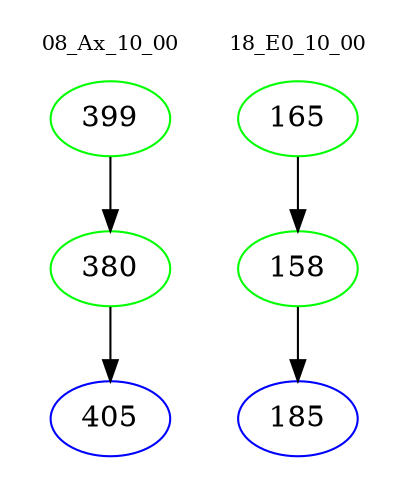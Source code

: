 digraph{
subgraph cluster_0 {
color = white
label = "08_Ax_10_00";
fontsize=10;
T0_399 [label="399", color="green"]
T0_399 -> T0_380 [color="black"]
T0_380 [label="380", color="green"]
T0_380 -> T0_405 [color="black"]
T0_405 [label="405", color="blue"]
}
subgraph cluster_1 {
color = white
label = "18_E0_10_00";
fontsize=10;
T1_165 [label="165", color="green"]
T1_165 -> T1_158 [color="black"]
T1_158 [label="158", color="green"]
T1_158 -> T1_185 [color="black"]
T1_185 [label="185", color="blue"]
}
}
